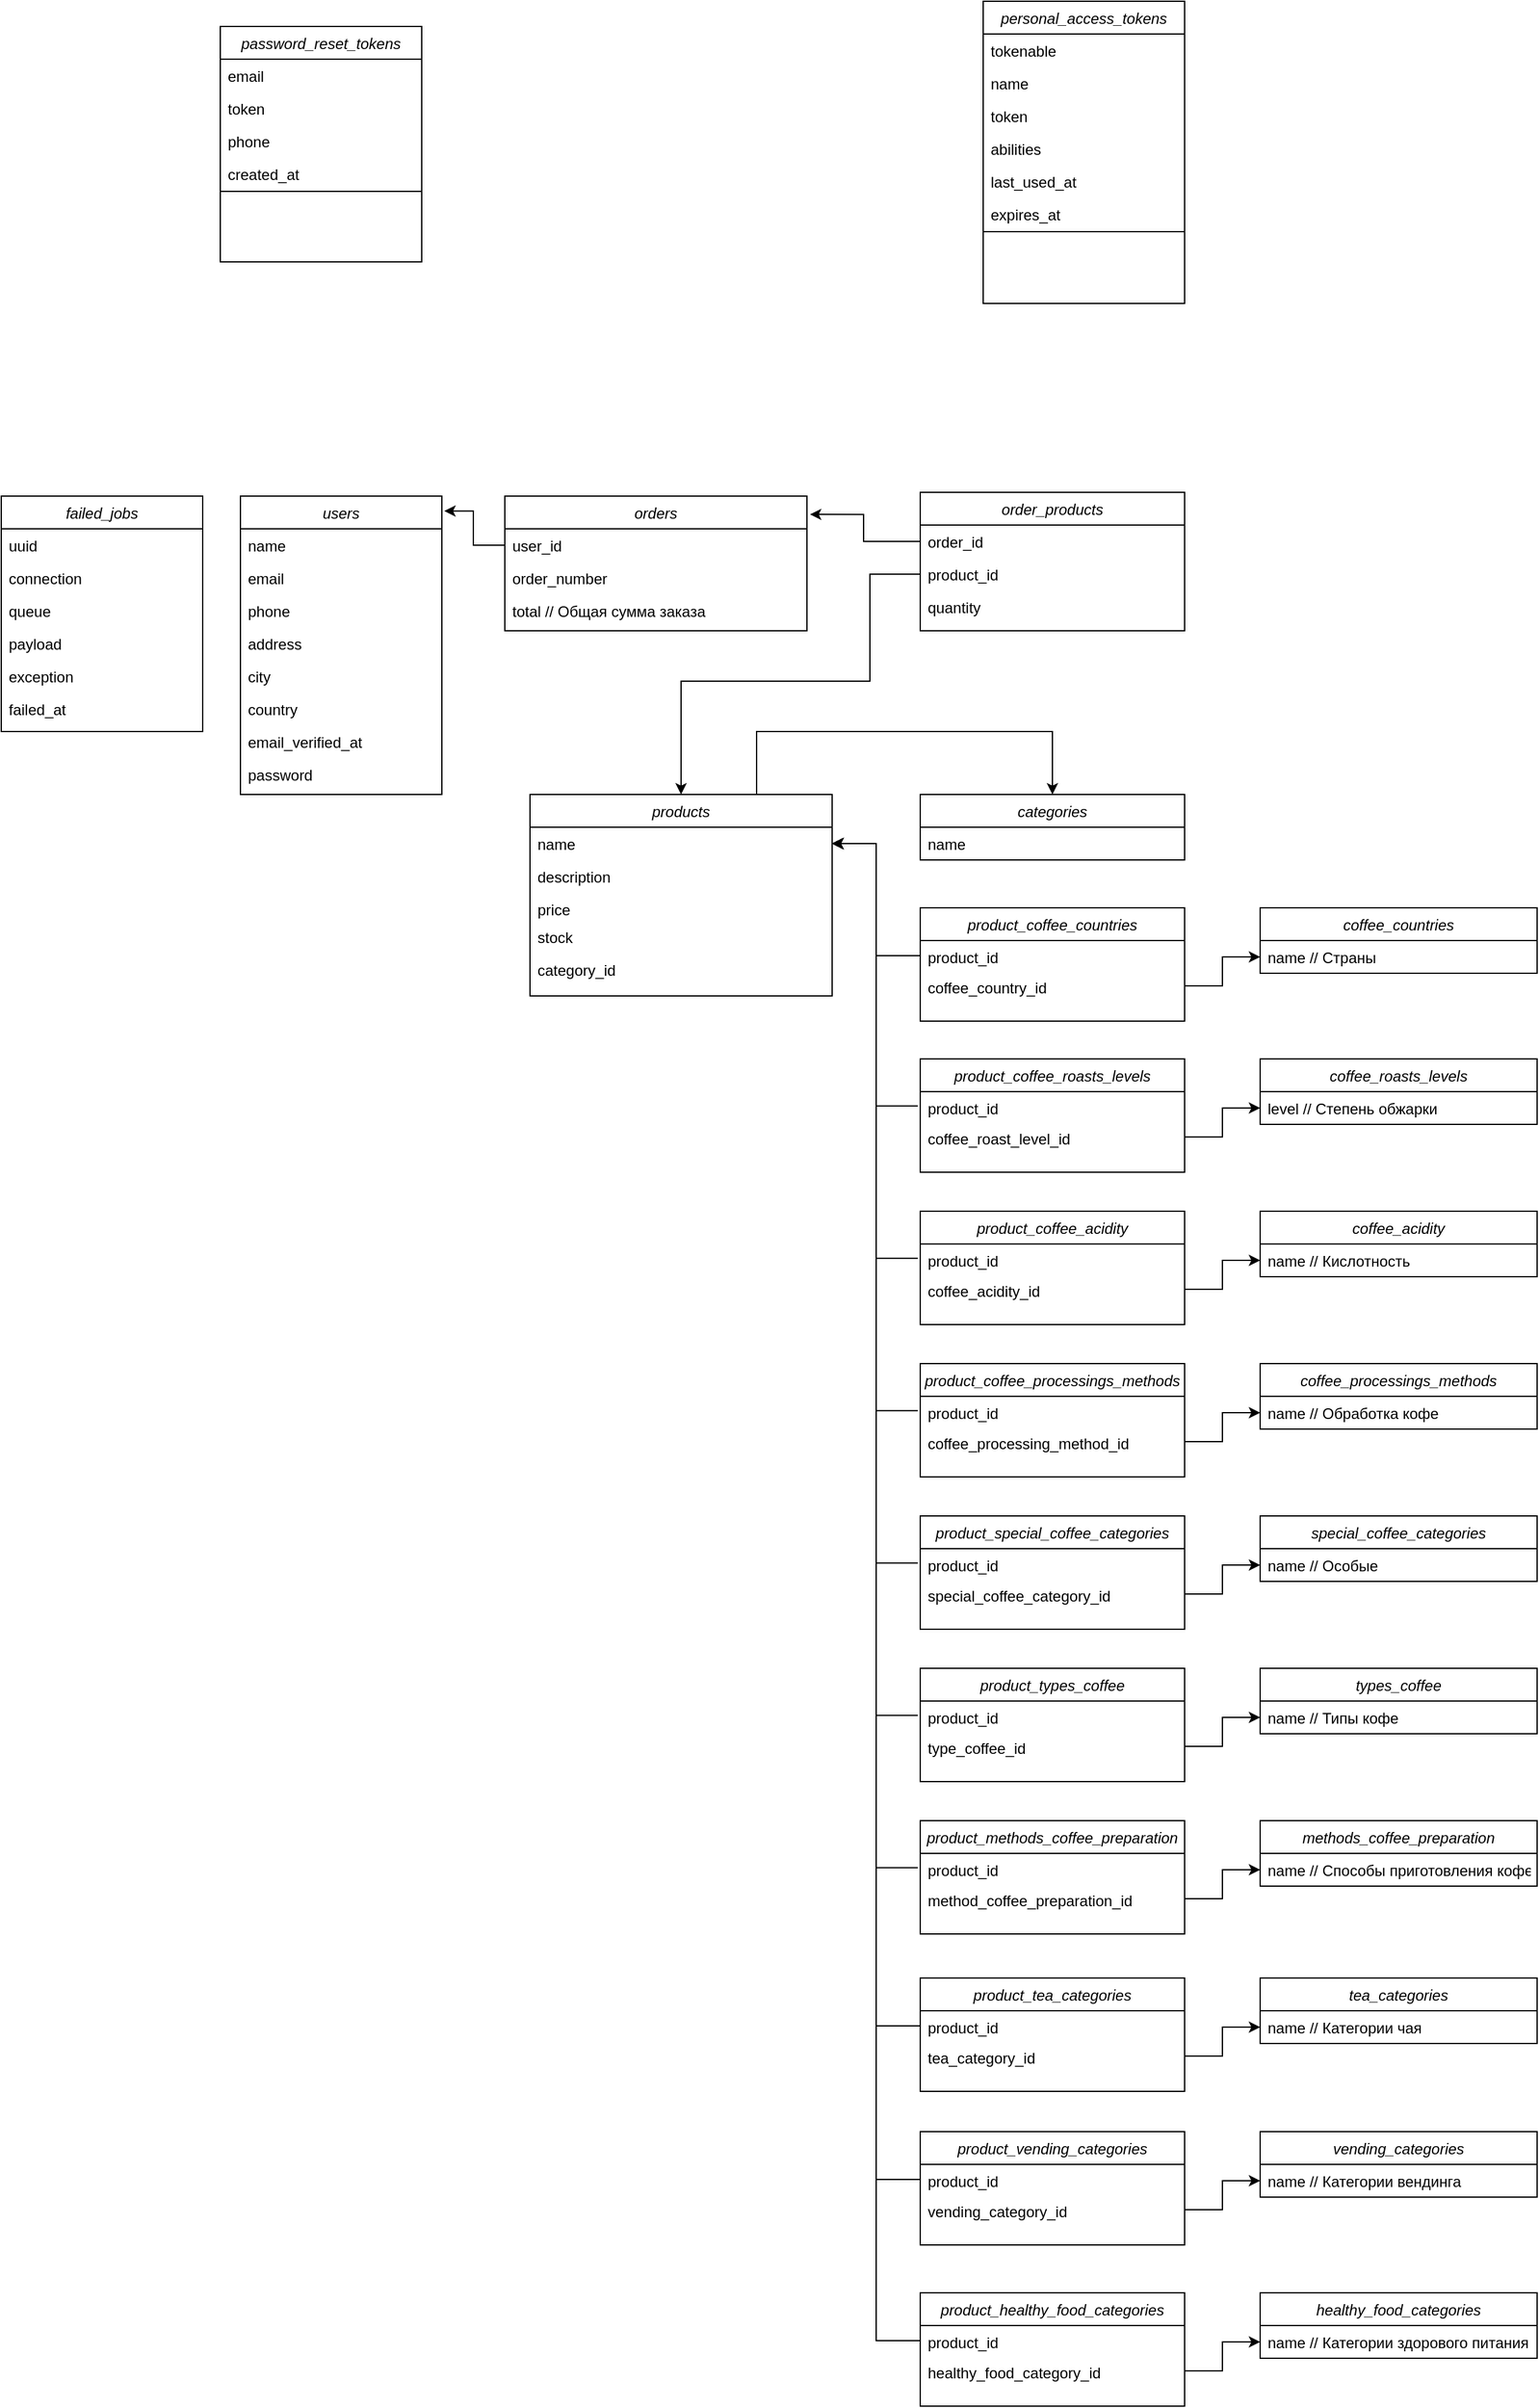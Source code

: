 <mxfile>
    <diagram id="C5RBs43oDa-KdzZeNtuy" name="Page-1">
        <mxGraphModel dx="819" dy="871" grid="1" gridSize="10" guides="1" tooltips="1" connect="1" arrows="1" fold="1" page="0" pageScale="1" pageWidth="827" pageHeight="1169" background="none" math="0" shadow="0">
            <root>
                <mxCell id="WIyWlLk6GJQsqaUBKTNV-0"/>
                <mxCell id="WIyWlLk6GJQsqaUBKTNV-1" parent="WIyWlLk6GJQsqaUBKTNV-0"/>
                <mxCell id="zkfFHV4jXpPFQw0GAbJ--0" value="users" style="swimlane;fontStyle=2;align=center;verticalAlign=top;childLayout=stackLayout;horizontal=1;startSize=26;horizontalStack=0;resizeParent=1;resizeLast=0;collapsible=1;marginBottom=0;rounded=0;shadow=0;strokeWidth=1;" parent="WIyWlLk6GJQsqaUBKTNV-1" vertex="1">
                    <mxGeometry x="270" y="133" width="160" height="237" as="geometry">
                        <mxRectangle x="230" y="140" width="160" height="26" as="alternateBounds"/>
                    </mxGeometry>
                </mxCell>
                <mxCell id="106DD6qhET7uHcIZf7Y7-9" value="name" style="text;align=left;verticalAlign=top;spacingLeft=4;spacingRight=4;overflow=hidden;rotatable=0;points=[[0,0.5],[1,0.5]];portConstraint=eastwest;rounded=0;shadow=0;html=0;" parent="zkfFHV4jXpPFQw0GAbJ--0" vertex="1">
                    <mxGeometry y="26" width="160" height="26" as="geometry"/>
                </mxCell>
                <mxCell id="106DD6qhET7uHcIZf7Y7-10" value="email" style="text;align=left;verticalAlign=top;spacingLeft=4;spacingRight=4;overflow=hidden;rotatable=0;points=[[0,0.5],[1,0.5]];portConstraint=eastwest;rounded=0;shadow=0;html=0;" parent="zkfFHV4jXpPFQw0GAbJ--0" vertex="1">
                    <mxGeometry y="52" width="160" height="26" as="geometry"/>
                </mxCell>
                <mxCell id="106DD6qhET7uHcIZf7Y7-11" value="phone" style="text;align=left;verticalAlign=top;spacingLeft=4;spacingRight=4;overflow=hidden;rotatable=0;points=[[0,0.5],[1,0.5]];portConstraint=eastwest;rounded=0;shadow=0;html=0;" parent="zkfFHV4jXpPFQw0GAbJ--0" vertex="1">
                    <mxGeometry y="78" width="160" height="26" as="geometry"/>
                </mxCell>
                <mxCell id="106DD6qhET7uHcIZf7Y7-13" value="address" style="text;align=left;verticalAlign=top;spacingLeft=4;spacingRight=4;overflow=hidden;rotatable=0;points=[[0,0.5],[1,0.5]];portConstraint=eastwest;rounded=0;shadow=0;html=0;" parent="zkfFHV4jXpPFQw0GAbJ--0" vertex="1">
                    <mxGeometry y="104" width="160" height="26" as="geometry"/>
                </mxCell>
                <mxCell id="106DD6qhET7uHcIZf7Y7-14" value="city" style="text;align=left;verticalAlign=top;spacingLeft=4;spacingRight=4;overflow=hidden;rotatable=0;points=[[0,0.5],[1,0.5]];portConstraint=eastwest;rounded=0;shadow=0;html=0;" parent="zkfFHV4jXpPFQw0GAbJ--0" vertex="1">
                    <mxGeometry y="130" width="160" height="26" as="geometry"/>
                </mxCell>
                <mxCell id="106DD6qhET7uHcIZf7Y7-15" value="country" style="text;align=left;verticalAlign=top;spacingLeft=4;spacingRight=4;overflow=hidden;rotatable=0;points=[[0,0.5],[1,0.5]];portConstraint=eastwest;rounded=0;shadow=0;html=0;" parent="zkfFHV4jXpPFQw0GAbJ--0" vertex="1">
                    <mxGeometry y="156" width="160" height="26" as="geometry"/>
                </mxCell>
                <mxCell id="106DD6qhET7uHcIZf7Y7-16" value="email_verified_at" style="text;align=left;verticalAlign=top;spacingLeft=4;spacingRight=4;overflow=hidden;rotatable=0;points=[[0,0.5],[1,0.5]];portConstraint=eastwest;rounded=0;shadow=0;html=0;" parent="zkfFHV4jXpPFQw0GAbJ--0" vertex="1">
                    <mxGeometry y="182" width="160" height="26" as="geometry"/>
                </mxCell>
                <mxCell id="106DD6qhET7uHcIZf7Y7-18" value="password" style="text;align=left;verticalAlign=top;spacingLeft=4;spacingRight=4;overflow=hidden;rotatable=0;points=[[0,0.5],[1,0.5]];portConstraint=eastwest;rounded=0;shadow=0;html=0;" parent="zkfFHV4jXpPFQw0GAbJ--0" vertex="1">
                    <mxGeometry y="208" width="160" height="26" as="geometry"/>
                </mxCell>
                <mxCell id="106DD6qhET7uHcIZf7Y7-19" value="password_reset_tokens" style="swimlane;fontStyle=2;align=center;verticalAlign=top;childLayout=stackLayout;horizontal=1;startSize=26;horizontalStack=0;resizeParent=1;resizeLast=0;collapsible=1;marginBottom=0;rounded=0;shadow=0;strokeWidth=1;" parent="WIyWlLk6GJQsqaUBKTNV-1" vertex="1">
                    <mxGeometry x="254" y="-240" width="160" height="187" as="geometry">
                        <mxRectangle x="230" y="140" width="160" height="26" as="alternateBounds"/>
                    </mxGeometry>
                </mxCell>
                <mxCell id="106DD6qhET7uHcIZf7Y7-21" value="email" style="text;align=left;verticalAlign=top;spacingLeft=4;spacingRight=4;overflow=hidden;rotatable=0;points=[[0,0.5],[1,0.5]];portConstraint=eastwest;rounded=0;shadow=0;html=0;" parent="106DD6qhET7uHcIZf7Y7-19" vertex="1">
                    <mxGeometry y="26" width="160" height="26" as="geometry"/>
                </mxCell>
                <mxCell id="106DD6qhET7uHcIZf7Y7-22" value="token" style="text;align=left;verticalAlign=top;spacingLeft=4;spacingRight=4;overflow=hidden;rotatable=0;points=[[0,0.5],[1,0.5]];portConstraint=eastwest;rounded=0;shadow=0;html=0;" parent="106DD6qhET7uHcIZf7Y7-19" vertex="1">
                    <mxGeometry y="52" width="160" height="26" as="geometry"/>
                </mxCell>
                <mxCell id="106DD6qhET7uHcIZf7Y7-23" value="phone" style="text;align=left;verticalAlign=top;spacingLeft=4;spacingRight=4;overflow=hidden;rotatable=0;points=[[0,0.5],[1,0.5]];portConstraint=eastwest;rounded=0;shadow=0;html=0;" parent="106DD6qhET7uHcIZf7Y7-19" vertex="1">
                    <mxGeometry y="78" width="160" height="26" as="geometry"/>
                </mxCell>
                <mxCell id="106DD6qhET7uHcIZf7Y7-24" value="created_at" style="text;align=left;verticalAlign=top;spacingLeft=4;spacingRight=4;overflow=hidden;rotatable=0;points=[[0,0.5],[1,0.5]];portConstraint=eastwest;rounded=0;shadow=0;html=0;" parent="106DD6qhET7uHcIZf7Y7-19" vertex="1">
                    <mxGeometry y="104" width="160" height="26" as="geometry"/>
                </mxCell>
                <mxCell id="106DD6qhET7uHcIZf7Y7-29" value="" style="line;html=1;strokeWidth=1;align=left;verticalAlign=middle;spacingTop=-1;spacingLeft=3;spacingRight=3;rotatable=0;labelPosition=right;points=[];portConstraint=eastwest;" parent="106DD6qhET7uHcIZf7Y7-19" vertex="1">
                    <mxGeometry y="130" width="160" height="2" as="geometry"/>
                </mxCell>
                <mxCell id="106DD6qhET7uHcIZf7Y7-30" value="failed_jobs" style="swimlane;fontStyle=2;align=center;verticalAlign=top;childLayout=stackLayout;horizontal=1;startSize=26;horizontalStack=0;resizeParent=1;resizeLast=0;collapsible=1;marginBottom=0;rounded=0;shadow=0;strokeWidth=1;" parent="WIyWlLk6GJQsqaUBKTNV-1" vertex="1">
                    <mxGeometry x="80" y="133" width="160" height="187" as="geometry">
                        <mxRectangle x="230" y="140" width="160" height="26" as="alternateBounds"/>
                    </mxGeometry>
                </mxCell>
                <mxCell id="106DD6qhET7uHcIZf7Y7-32" value="uuid" style="text;align=left;verticalAlign=top;spacingLeft=4;spacingRight=4;overflow=hidden;rotatable=0;points=[[0,0.5],[1,0.5]];portConstraint=eastwest;rounded=0;shadow=0;html=0;" parent="106DD6qhET7uHcIZf7Y7-30" vertex="1">
                    <mxGeometry y="26" width="160" height="26" as="geometry"/>
                </mxCell>
                <mxCell id="106DD6qhET7uHcIZf7Y7-33" value="connection" style="text;align=left;verticalAlign=top;spacingLeft=4;spacingRight=4;overflow=hidden;rotatable=0;points=[[0,0.5],[1,0.5]];portConstraint=eastwest;rounded=0;shadow=0;html=0;" parent="106DD6qhET7uHcIZf7Y7-30" vertex="1">
                    <mxGeometry y="52" width="160" height="26" as="geometry"/>
                </mxCell>
                <mxCell id="106DD6qhET7uHcIZf7Y7-34" value="queue" style="text;align=left;verticalAlign=top;spacingLeft=4;spacingRight=4;overflow=hidden;rotatable=0;points=[[0,0.5],[1,0.5]];portConstraint=eastwest;rounded=0;shadow=0;html=0;" parent="106DD6qhET7uHcIZf7Y7-30" vertex="1">
                    <mxGeometry y="78" width="160" height="26" as="geometry"/>
                </mxCell>
                <mxCell id="106DD6qhET7uHcIZf7Y7-35" value="payload" style="text;align=left;verticalAlign=top;spacingLeft=4;spacingRight=4;overflow=hidden;rotatable=0;points=[[0,0.5],[1,0.5]];portConstraint=eastwest;rounded=0;shadow=0;html=0;" parent="106DD6qhET7uHcIZf7Y7-30" vertex="1">
                    <mxGeometry y="104" width="160" height="26" as="geometry"/>
                </mxCell>
                <mxCell id="106DD6qhET7uHcIZf7Y7-37" value="exception" style="text;align=left;verticalAlign=top;spacingLeft=4;spacingRight=4;overflow=hidden;rotatable=0;points=[[0,0.5],[1,0.5]];portConstraint=eastwest;rounded=0;shadow=0;html=0;" parent="106DD6qhET7uHcIZf7Y7-30" vertex="1">
                    <mxGeometry y="130" width="160" height="26" as="geometry"/>
                </mxCell>
                <mxCell id="106DD6qhET7uHcIZf7Y7-38" value="failed_at" style="text;align=left;verticalAlign=top;spacingLeft=4;spacingRight=4;overflow=hidden;rotatable=0;points=[[0,0.5],[1,0.5]];portConstraint=eastwest;rounded=0;shadow=0;html=0;" parent="106DD6qhET7uHcIZf7Y7-30" vertex="1">
                    <mxGeometry y="156" width="160" height="26" as="geometry"/>
                </mxCell>
                <mxCell id="wg9G6FFTfolQP3K50BLr-0" value="personal_access_tokens" style="swimlane;fontStyle=2;align=center;verticalAlign=top;childLayout=stackLayout;horizontal=1;startSize=26;horizontalStack=0;resizeParent=1;resizeLast=0;collapsible=1;marginBottom=0;rounded=0;shadow=0;strokeWidth=1;" parent="WIyWlLk6GJQsqaUBKTNV-1" vertex="1">
                    <mxGeometry x="860" y="-260" width="160" height="240" as="geometry">
                        <mxRectangle x="230" y="140" width="160" height="26" as="alternateBounds"/>
                    </mxGeometry>
                </mxCell>
                <mxCell id="wg9G6FFTfolQP3K50BLr-2" value="tokenable" style="text;align=left;verticalAlign=top;spacingLeft=4;spacingRight=4;overflow=hidden;rotatable=0;points=[[0,0.5],[1,0.5]];portConstraint=eastwest;rounded=0;shadow=0;html=0;" parent="wg9G6FFTfolQP3K50BLr-0" vertex="1">
                    <mxGeometry y="26" width="160" height="26" as="geometry"/>
                </mxCell>
                <mxCell id="wg9G6FFTfolQP3K50BLr-3" value="name" style="text;align=left;verticalAlign=top;spacingLeft=4;spacingRight=4;overflow=hidden;rotatable=0;points=[[0,0.5],[1,0.5]];portConstraint=eastwest;rounded=0;shadow=0;html=0;" parent="wg9G6FFTfolQP3K50BLr-0" vertex="1">
                    <mxGeometry y="52" width="160" height="26" as="geometry"/>
                </mxCell>
                <mxCell id="wg9G6FFTfolQP3K50BLr-4" value="token" style="text;align=left;verticalAlign=top;spacingLeft=4;spacingRight=4;overflow=hidden;rotatable=0;points=[[0,0.5],[1,0.5]];portConstraint=eastwest;rounded=0;shadow=0;html=0;" parent="wg9G6FFTfolQP3K50BLr-0" vertex="1">
                    <mxGeometry y="78" width="160" height="26" as="geometry"/>
                </mxCell>
                <mxCell id="wg9G6FFTfolQP3K50BLr-5" value="abilities" style="text;align=left;verticalAlign=top;spacingLeft=4;spacingRight=4;overflow=hidden;rotatable=0;points=[[0,0.5],[1,0.5]];portConstraint=eastwest;rounded=0;shadow=0;html=0;" parent="wg9G6FFTfolQP3K50BLr-0" vertex="1">
                    <mxGeometry y="104" width="160" height="26" as="geometry"/>
                </mxCell>
                <mxCell id="wg9G6FFTfolQP3K50BLr-6" value="last_used_at" style="text;align=left;verticalAlign=top;spacingLeft=4;spacingRight=4;overflow=hidden;rotatable=0;points=[[0,0.5],[1,0.5]];portConstraint=eastwest;rounded=0;shadow=0;html=0;" parent="wg9G6FFTfolQP3K50BLr-0" vertex="1">
                    <mxGeometry y="130" width="160" height="26" as="geometry"/>
                </mxCell>
                <mxCell id="wg9G6FFTfolQP3K50BLr-7" value="expires_at" style="text;align=left;verticalAlign=top;spacingLeft=4;spacingRight=4;overflow=hidden;rotatable=0;points=[[0,0.5],[1,0.5]];portConstraint=eastwest;rounded=0;shadow=0;html=0;" parent="wg9G6FFTfolQP3K50BLr-0" vertex="1">
                    <mxGeometry y="156" width="160" height="26" as="geometry"/>
                </mxCell>
                <mxCell id="wg9G6FFTfolQP3K50BLr-10" value="" style="line;html=1;strokeWidth=1;align=left;verticalAlign=middle;spacingTop=-1;spacingLeft=3;spacingRight=3;rotatable=0;labelPosition=right;points=[];portConstraint=eastwest;" parent="wg9G6FFTfolQP3K50BLr-0" vertex="1">
                    <mxGeometry y="182" width="160" height="2" as="geometry"/>
                </mxCell>
                <mxCell id="wg9G6FFTfolQP3K50BLr-11" value="categories" style="swimlane;fontStyle=2;align=center;verticalAlign=top;childLayout=stackLayout;horizontal=1;startSize=26;horizontalStack=0;resizeParent=1;resizeLast=0;collapsible=1;marginBottom=0;rounded=0;shadow=0;strokeWidth=1;" parent="WIyWlLk6GJQsqaUBKTNV-1" vertex="1">
                    <mxGeometry x="810" y="370" width="210" height="52" as="geometry">
                        <mxRectangle x="230" y="140" width="160" height="26" as="alternateBounds"/>
                    </mxGeometry>
                </mxCell>
                <mxCell id="wg9G6FFTfolQP3K50BLr-13" value="name" style="text;align=left;verticalAlign=top;spacingLeft=4;spacingRight=4;overflow=hidden;rotatable=0;points=[[0,0.5],[1,0.5]];portConstraint=eastwest;rounded=0;shadow=0;html=0;" parent="wg9G6FFTfolQP3K50BLr-11" vertex="1">
                    <mxGeometry y="26" width="210" height="26" as="geometry"/>
                </mxCell>
                <mxCell id="wg9G6FFTfolQP3K50BLr-27" style="edgeStyle=orthogonalEdgeStyle;rounded=0;orthogonalLoop=1;jettySize=auto;html=1;entryX=1.012;entryY=0.05;entryDx=0;entryDy=0;exitX=0;exitY=0.5;exitDx=0;exitDy=0;entryPerimeter=0;" parent="WIyWlLk6GJQsqaUBKTNV-1" source="wg9G6FFTfolQP3K50BLr-23" target="zkfFHV4jXpPFQw0GAbJ--0" edge="1">
                    <mxGeometry relative="1" as="geometry"/>
                </mxCell>
                <mxCell id="wg9G6FFTfolQP3K50BLr-22" value="orders" style="swimlane;fontStyle=2;align=center;verticalAlign=top;childLayout=stackLayout;horizontal=1;startSize=26;horizontalStack=0;resizeParent=1;resizeLast=0;collapsible=1;marginBottom=0;rounded=0;shadow=0;strokeWidth=1;" parent="WIyWlLk6GJQsqaUBKTNV-1" vertex="1">
                    <mxGeometry x="480" y="133" width="240" height="107" as="geometry">
                        <mxRectangle x="230" y="140" width="160" height="26" as="alternateBounds"/>
                    </mxGeometry>
                </mxCell>
                <mxCell id="wg9G6FFTfolQP3K50BLr-23" value="user_id" style="text;align=left;verticalAlign=top;spacingLeft=4;spacingRight=4;overflow=hidden;rotatable=0;points=[[0,0.5],[1,0.5]];portConstraint=eastwest;rounded=0;shadow=0;html=0;" parent="wg9G6FFTfolQP3K50BLr-22" vertex="1">
                    <mxGeometry y="26" width="240" height="26" as="geometry"/>
                </mxCell>
                <mxCell id="wg9G6FFTfolQP3K50BLr-25" value="order_number" style="text;align=left;verticalAlign=top;spacingLeft=4;spacingRight=4;overflow=hidden;rotatable=0;points=[[0,0.5],[1,0.5]];portConstraint=eastwest;rounded=0;shadow=0;html=0;" parent="wg9G6FFTfolQP3K50BLr-22" vertex="1">
                    <mxGeometry y="52" width="240" height="26" as="geometry"/>
                </mxCell>
                <mxCell id="wg9G6FFTfolQP3K50BLr-26" value="total // Общая сумма заказа" style="text;align=left;verticalAlign=top;spacingLeft=4;spacingRight=4;overflow=hidden;rotatable=0;points=[[0,0.5],[1,0.5]];portConstraint=eastwest;rounded=0;shadow=0;html=0;" parent="wg9G6FFTfolQP3K50BLr-22" vertex="1">
                    <mxGeometry y="78" width="240" height="26" as="geometry"/>
                </mxCell>
                <mxCell id="wg9G6FFTfolQP3K50BLr-28" value="products" style="swimlane;fontStyle=2;align=center;verticalAlign=top;childLayout=stackLayout;horizontal=1;startSize=26;horizontalStack=0;resizeParent=1;resizeLast=0;collapsible=1;marginBottom=0;rounded=0;shadow=0;strokeWidth=1;" parent="WIyWlLk6GJQsqaUBKTNV-1" vertex="1">
                    <mxGeometry x="500" y="370" width="240" height="160" as="geometry">
                        <mxRectangle x="230" y="140" width="160" height="26" as="alternateBounds"/>
                    </mxGeometry>
                </mxCell>
                <mxCell id="wg9G6FFTfolQP3K50BLr-29" value="name" style="text;align=left;verticalAlign=top;spacingLeft=4;spacingRight=4;overflow=hidden;rotatable=0;points=[[0,0.5],[1,0.5]];portConstraint=eastwest;rounded=0;shadow=0;html=0;" parent="wg9G6FFTfolQP3K50BLr-28" vertex="1">
                    <mxGeometry y="26" width="240" height="26" as="geometry"/>
                </mxCell>
                <mxCell id="wg9G6FFTfolQP3K50BLr-30" value="description" style="text;align=left;verticalAlign=top;spacingLeft=4;spacingRight=4;overflow=hidden;rotatable=0;points=[[0,0.5],[1,0.5]];portConstraint=eastwest;rounded=0;shadow=0;html=0;" parent="wg9G6FFTfolQP3K50BLr-28" vertex="1">
                    <mxGeometry y="52" width="240" height="26" as="geometry"/>
                </mxCell>
                <mxCell id="wg9G6FFTfolQP3K50BLr-31" value="price" style="text;align=left;verticalAlign=top;spacingLeft=4;spacingRight=4;overflow=hidden;rotatable=0;points=[[0,0.5],[1,0.5]];portConstraint=eastwest;rounded=0;shadow=0;html=0;" parent="wg9G6FFTfolQP3K50BLr-28" vertex="1">
                    <mxGeometry y="78" width="240" height="22" as="geometry"/>
                </mxCell>
                <mxCell id="BewzK_d4x9tdQ22kOOHd-0" value="stock" style="text;align=left;verticalAlign=top;spacingLeft=4;spacingRight=4;overflow=hidden;rotatable=0;points=[[0,0.5],[1,0.5]];portConstraint=eastwest;rounded=0;shadow=0;html=0;" parent="wg9G6FFTfolQP3K50BLr-28" vertex="1">
                    <mxGeometry y="100" width="240" height="26" as="geometry"/>
                </mxCell>
                <mxCell id="7mQMqeO1wJORLfvHVS_M-0" value="category_id" style="text;align=left;verticalAlign=top;spacingLeft=4;spacingRight=4;overflow=hidden;rotatable=0;points=[[0,0.5],[1,0.5]];portConstraint=eastwest;rounded=0;shadow=0;html=0;" parent="wg9G6FFTfolQP3K50BLr-28" vertex="1">
                    <mxGeometry y="126" width="240" height="26" as="geometry"/>
                </mxCell>
                <mxCell id="BewzK_d4x9tdQ22kOOHd-10" value="order_products" style="swimlane;fontStyle=2;align=center;verticalAlign=top;childLayout=stackLayout;horizontal=1;startSize=26;horizontalStack=0;resizeParent=1;resizeLast=0;collapsible=1;marginBottom=0;rounded=0;shadow=0;strokeWidth=1;" parent="WIyWlLk6GJQsqaUBKTNV-1" vertex="1">
                    <mxGeometry x="810" y="130" width="210" height="110" as="geometry">
                        <mxRectangle x="230" y="140" width="160" height="26" as="alternateBounds"/>
                    </mxGeometry>
                </mxCell>
                <mxCell id="BewzK_d4x9tdQ22kOOHd-11" value="order_id" style="text;align=left;verticalAlign=top;spacingLeft=4;spacingRight=4;overflow=hidden;rotatable=0;points=[[0,0.5],[1,0.5]];portConstraint=eastwest;rounded=0;shadow=0;html=0;" parent="BewzK_d4x9tdQ22kOOHd-10" vertex="1">
                    <mxGeometry y="26" width="210" height="26" as="geometry"/>
                </mxCell>
                <mxCell id="BewzK_d4x9tdQ22kOOHd-12" value="product_id" style="text;align=left;verticalAlign=top;spacingLeft=4;spacingRight=4;overflow=hidden;rotatable=0;points=[[0,0.5],[1,0.5]];portConstraint=eastwest;rounded=0;shadow=0;html=0;" parent="BewzK_d4x9tdQ22kOOHd-10" vertex="1">
                    <mxGeometry y="52" width="210" height="26" as="geometry"/>
                </mxCell>
                <mxCell id="BewzK_d4x9tdQ22kOOHd-13" value="quantity" style="text;align=left;verticalAlign=top;spacingLeft=4;spacingRight=4;overflow=hidden;rotatable=0;points=[[0,0.5],[1,0.5]];portConstraint=eastwest;rounded=0;shadow=0;html=0;" parent="BewzK_d4x9tdQ22kOOHd-10" vertex="1">
                    <mxGeometry y="78" width="210" height="22" as="geometry"/>
                </mxCell>
                <mxCell id="BewzK_d4x9tdQ22kOOHd-15" style="edgeStyle=orthogonalEdgeStyle;rounded=0;orthogonalLoop=1;jettySize=auto;html=1;entryX=1.01;entryY=0.136;entryDx=0;entryDy=0;entryPerimeter=0;" parent="WIyWlLk6GJQsqaUBKTNV-1" source="BewzK_d4x9tdQ22kOOHd-11" target="wg9G6FFTfolQP3K50BLr-22" edge="1">
                    <mxGeometry relative="1" as="geometry"/>
                </mxCell>
                <mxCell id="BewzK_d4x9tdQ22kOOHd-16" style="edgeStyle=orthogonalEdgeStyle;rounded=0;orthogonalLoop=1;jettySize=auto;html=1;entryX=0.5;entryY=0;entryDx=0;entryDy=0;exitX=0;exitY=0.5;exitDx=0;exitDy=0;" parent="WIyWlLk6GJQsqaUBKTNV-1" source="BewzK_d4x9tdQ22kOOHd-12" target="wg9G6FFTfolQP3K50BLr-28" edge="1">
                    <mxGeometry relative="1" as="geometry">
                        <mxPoint x="760" y="370" as="targetPoint"/>
                        <Array as="points">
                            <mxPoint x="770" y="195"/>
                            <mxPoint x="770" y="280"/>
                            <mxPoint x="620" y="280"/>
                        </Array>
                    </mxGeometry>
                </mxCell>
                <mxCell id="BewzK_d4x9tdQ22kOOHd-20" style="edgeStyle=orthogonalEdgeStyle;rounded=0;orthogonalLoop=1;jettySize=auto;html=1;entryX=0.5;entryY=0;entryDx=0;entryDy=0;exitX=0.75;exitY=0;exitDx=0;exitDy=0;" parent="WIyWlLk6GJQsqaUBKTNV-1" source="wg9G6FFTfolQP3K50BLr-28" target="wg9G6FFTfolQP3K50BLr-11" edge="1">
                    <mxGeometry relative="1" as="geometry">
                        <mxPoint x="750" y="400" as="targetPoint"/>
                        <mxPoint x="810" y="409" as="sourcePoint"/>
                        <Array as="points">
                            <mxPoint x="680" y="320"/>
                            <mxPoint x="915" y="320"/>
                        </Array>
                    </mxGeometry>
                </mxCell>
                <mxCell id="o1LklKGqzIJ2cZORGujc-0" value="coffee_countries" style="swimlane;fontStyle=2;align=center;verticalAlign=top;childLayout=stackLayout;horizontal=1;startSize=26;horizontalStack=0;resizeParent=1;resizeLast=0;collapsible=1;marginBottom=0;rounded=0;shadow=0;strokeWidth=1;" parent="WIyWlLk6GJQsqaUBKTNV-1" vertex="1">
                    <mxGeometry x="1080" y="460" width="220" height="52" as="geometry">
                        <mxRectangle x="230" y="140" width="160" height="26" as="alternateBounds"/>
                    </mxGeometry>
                </mxCell>
                <mxCell id="o1LklKGqzIJ2cZORGujc-1" value="name // Страны" style="text;align=left;verticalAlign=top;spacingLeft=4;spacingRight=4;overflow=hidden;rotatable=0;points=[[0,0.5],[1,0.5]];portConstraint=eastwest;rounded=0;shadow=0;html=0;" parent="o1LklKGqzIJ2cZORGujc-0" vertex="1">
                    <mxGeometry y="26" width="220" height="26" as="geometry"/>
                </mxCell>
                <mxCell id="o1LklKGqzIJ2cZORGujc-2" value="product_coffee_countries" style="swimlane;fontStyle=2;align=center;verticalAlign=top;childLayout=stackLayout;horizontal=1;startSize=26;horizontalStack=0;resizeParent=1;resizeLast=0;collapsible=1;marginBottom=0;rounded=0;shadow=0;strokeWidth=1;" parent="WIyWlLk6GJQsqaUBKTNV-1" vertex="1">
                    <mxGeometry x="810" y="460" width="210" height="90" as="geometry">
                        <mxRectangle x="230" y="140" width="160" height="26" as="alternateBounds"/>
                    </mxGeometry>
                </mxCell>
                <mxCell id="o1LklKGqzIJ2cZORGujc-3" value="product_id" style="text;align=left;verticalAlign=top;spacingLeft=4;spacingRight=4;overflow=hidden;rotatable=0;points=[[0,0.5],[1,0.5]];portConstraint=eastwest;rounded=0;shadow=0;html=0;" parent="o1LklKGqzIJ2cZORGujc-2" vertex="1">
                    <mxGeometry y="26" width="210" height="24" as="geometry"/>
                </mxCell>
                <mxCell id="o1LklKGqzIJ2cZORGujc-4" value="coffee_country_id" style="text;align=left;verticalAlign=top;spacingLeft=4;spacingRight=4;overflow=hidden;rotatable=0;points=[[0,0.5],[1,0.5]];portConstraint=eastwest;rounded=0;shadow=0;html=0;" parent="o1LklKGqzIJ2cZORGujc-2" vertex="1">
                    <mxGeometry y="50" width="210" height="24" as="geometry"/>
                </mxCell>
                <mxCell id="o1LklKGqzIJ2cZORGujc-6" style="edgeStyle=orthogonalEdgeStyle;rounded=0;orthogonalLoop=1;jettySize=auto;html=1;entryX=0;entryY=0.5;entryDx=0;entryDy=0;" parent="WIyWlLk6GJQsqaUBKTNV-1" source="o1LklKGqzIJ2cZORGujc-4" target="o1LklKGqzIJ2cZORGujc-1" edge="1">
                    <mxGeometry relative="1" as="geometry"/>
                </mxCell>
                <mxCell id="o1LklKGqzIJ2cZORGujc-7" style="edgeStyle=orthogonalEdgeStyle;rounded=0;orthogonalLoop=1;jettySize=auto;html=1;entryX=1;entryY=0.5;entryDx=0;entryDy=0;exitX=0;exitY=0.5;exitDx=0;exitDy=0;" parent="WIyWlLk6GJQsqaUBKTNV-1" source="o1LklKGqzIJ2cZORGujc-3" target="wg9G6FFTfolQP3K50BLr-29" edge="1">
                    <mxGeometry relative="1" as="geometry"/>
                </mxCell>
                <mxCell id="o1LklKGqzIJ2cZORGujc-8" value="tea_categories" style="swimlane;fontStyle=2;align=center;verticalAlign=top;childLayout=stackLayout;horizontal=1;startSize=26;horizontalStack=0;resizeParent=1;resizeLast=0;collapsible=1;marginBottom=0;rounded=0;shadow=0;strokeWidth=1;" parent="WIyWlLk6GJQsqaUBKTNV-1" vertex="1">
                    <mxGeometry x="1080" y="1310" width="220" height="52" as="geometry">
                        <mxRectangle x="230" y="140" width="160" height="26" as="alternateBounds"/>
                    </mxGeometry>
                </mxCell>
                <mxCell id="o1LklKGqzIJ2cZORGujc-9" value="name // Категории чая" style="text;align=left;verticalAlign=top;spacingLeft=4;spacingRight=4;overflow=hidden;rotatable=0;points=[[0,0.5],[1,0.5]];portConstraint=eastwest;rounded=0;shadow=0;html=0;" parent="o1LklKGqzIJ2cZORGujc-8" vertex="1">
                    <mxGeometry y="26" width="220" height="26" as="geometry"/>
                </mxCell>
                <mxCell id="o1LklKGqzIJ2cZORGujc-10" value="product_tea_categories" style="swimlane;fontStyle=2;align=center;verticalAlign=top;childLayout=stackLayout;horizontal=1;startSize=26;horizontalStack=0;resizeParent=1;resizeLast=0;collapsible=1;marginBottom=0;rounded=0;shadow=0;strokeWidth=1;" parent="WIyWlLk6GJQsqaUBKTNV-1" vertex="1">
                    <mxGeometry x="810" y="1310" width="210" height="90" as="geometry">
                        <mxRectangle x="230" y="140" width="160" height="26" as="alternateBounds"/>
                    </mxGeometry>
                </mxCell>
                <mxCell id="o1LklKGqzIJ2cZORGujc-11" value="product_id" style="text;align=left;verticalAlign=top;spacingLeft=4;spacingRight=4;overflow=hidden;rotatable=0;points=[[0,0.5],[1,0.5]];portConstraint=eastwest;rounded=0;shadow=0;html=0;" parent="o1LklKGqzIJ2cZORGujc-10" vertex="1">
                    <mxGeometry y="26" width="210" height="24" as="geometry"/>
                </mxCell>
                <mxCell id="o1LklKGqzIJ2cZORGujc-12" value="tea_category_id" style="text;align=left;verticalAlign=top;spacingLeft=4;spacingRight=4;overflow=hidden;rotatable=0;points=[[0,0.5],[1,0.5]];portConstraint=eastwest;rounded=0;shadow=0;html=0;" parent="o1LklKGqzIJ2cZORGujc-10" vertex="1">
                    <mxGeometry y="50" width="210" height="24" as="geometry"/>
                </mxCell>
                <mxCell id="o1LklKGqzIJ2cZORGujc-13" style="edgeStyle=orthogonalEdgeStyle;rounded=0;orthogonalLoop=1;jettySize=auto;html=1;" parent="WIyWlLk6GJQsqaUBKTNV-1" source="o1LklKGqzIJ2cZORGujc-12" target="o1LklKGqzIJ2cZORGujc-9" edge="1">
                    <mxGeometry relative="1" as="geometry"/>
                </mxCell>
                <mxCell id="o1LklKGqzIJ2cZORGujc-14" style="edgeStyle=orthogonalEdgeStyle;rounded=0;orthogonalLoop=1;jettySize=auto;html=1;entryX=1;entryY=0.5;entryDx=0;entryDy=0;" parent="WIyWlLk6GJQsqaUBKTNV-1" source="o1LklKGqzIJ2cZORGujc-11" target="wg9G6FFTfolQP3K50BLr-29" edge="1">
                    <mxGeometry relative="1" as="geometry"/>
                </mxCell>
                <mxCell id="o1LklKGqzIJ2cZORGujc-15" value="vending_categories" style="swimlane;fontStyle=2;align=center;verticalAlign=top;childLayout=stackLayout;horizontal=1;startSize=26;horizontalStack=0;resizeParent=1;resizeLast=0;collapsible=1;marginBottom=0;rounded=0;shadow=0;strokeWidth=1;" parent="WIyWlLk6GJQsqaUBKTNV-1" vertex="1">
                    <mxGeometry x="1080" y="1432" width="220" height="52" as="geometry">
                        <mxRectangle x="230" y="140" width="160" height="26" as="alternateBounds"/>
                    </mxGeometry>
                </mxCell>
                <mxCell id="o1LklKGqzIJ2cZORGujc-16" value="name // Категории вендинга" style="text;align=left;verticalAlign=top;spacingLeft=4;spacingRight=4;overflow=hidden;rotatable=0;points=[[0,0.5],[1,0.5]];portConstraint=eastwest;rounded=0;shadow=0;html=0;" parent="o1LklKGqzIJ2cZORGujc-15" vertex="1">
                    <mxGeometry y="26" width="220" height="26" as="geometry"/>
                </mxCell>
                <mxCell id="o1LklKGqzIJ2cZORGujc-17" value="product_vending_categories" style="swimlane;fontStyle=2;align=center;verticalAlign=top;childLayout=stackLayout;horizontal=1;startSize=26;horizontalStack=0;resizeParent=1;resizeLast=0;collapsible=1;marginBottom=0;rounded=0;shadow=0;strokeWidth=1;" parent="WIyWlLk6GJQsqaUBKTNV-1" vertex="1">
                    <mxGeometry x="810" y="1432" width="210" height="90" as="geometry">
                        <mxRectangle x="230" y="140" width="160" height="26" as="alternateBounds"/>
                    </mxGeometry>
                </mxCell>
                <mxCell id="o1LklKGqzIJ2cZORGujc-18" value="product_id" style="text;align=left;verticalAlign=top;spacingLeft=4;spacingRight=4;overflow=hidden;rotatable=0;points=[[0,0.5],[1,0.5]];portConstraint=eastwest;rounded=0;shadow=0;html=0;" parent="o1LklKGqzIJ2cZORGujc-17" vertex="1">
                    <mxGeometry y="26" width="210" height="24" as="geometry"/>
                </mxCell>
                <mxCell id="o1LklKGqzIJ2cZORGujc-19" value="vending_category_id" style="text;align=left;verticalAlign=top;spacingLeft=4;spacingRight=4;overflow=hidden;rotatable=0;points=[[0,0.5],[1,0.5]];portConstraint=eastwest;rounded=0;shadow=0;html=0;" parent="o1LklKGqzIJ2cZORGujc-17" vertex="1">
                    <mxGeometry y="50" width="210" height="24" as="geometry"/>
                </mxCell>
                <mxCell id="o1LklKGqzIJ2cZORGujc-20" style="edgeStyle=orthogonalEdgeStyle;rounded=0;orthogonalLoop=1;jettySize=auto;html=1;entryX=0;entryY=0.5;entryDx=0;entryDy=0;exitX=1;exitY=0.5;exitDx=0;exitDy=0;" parent="WIyWlLk6GJQsqaUBKTNV-1" source="o1LklKGqzIJ2cZORGujc-19" target="o1LklKGqzIJ2cZORGujc-16" edge="1">
                    <mxGeometry relative="1" as="geometry"/>
                </mxCell>
                <mxCell id="o1LklKGqzIJ2cZORGujc-21" style="edgeStyle=orthogonalEdgeStyle;rounded=0;orthogonalLoop=1;jettySize=auto;html=1;entryX=1;entryY=0.5;entryDx=0;entryDy=0;" parent="WIyWlLk6GJQsqaUBKTNV-1" source="o1LklKGqzIJ2cZORGujc-18" target="wg9G6FFTfolQP3K50BLr-29" edge="1">
                    <mxGeometry relative="1" as="geometry"/>
                </mxCell>
                <mxCell id="o1LklKGqzIJ2cZORGujc-22" value="healthy_food_categories" style="swimlane;fontStyle=2;align=center;verticalAlign=top;childLayout=stackLayout;horizontal=1;startSize=26;horizontalStack=0;resizeParent=1;resizeLast=0;collapsible=1;marginBottom=0;rounded=0;shadow=0;strokeWidth=1;" parent="WIyWlLk6GJQsqaUBKTNV-1" vertex="1">
                    <mxGeometry x="1080" y="1560" width="220" height="52" as="geometry">
                        <mxRectangle x="230" y="140" width="160" height="26" as="alternateBounds"/>
                    </mxGeometry>
                </mxCell>
                <mxCell id="o1LklKGqzIJ2cZORGujc-23" value="name // Категории здорового питания" style="text;align=left;verticalAlign=top;spacingLeft=4;spacingRight=4;overflow=hidden;rotatable=0;points=[[0,0.5],[1,0.5]];portConstraint=eastwest;rounded=0;shadow=0;html=0;" parent="o1LklKGqzIJ2cZORGujc-22" vertex="1">
                    <mxGeometry y="26" width="220" height="26" as="geometry"/>
                </mxCell>
                <mxCell id="o1LklKGqzIJ2cZORGujc-24" value="product_healthy_food_categories" style="swimlane;fontStyle=2;align=center;verticalAlign=top;childLayout=stackLayout;horizontal=1;startSize=26;horizontalStack=0;resizeParent=1;resizeLast=0;collapsible=1;marginBottom=0;rounded=0;shadow=0;strokeWidth=1;" parent="WIyWlLk6GJQsqaUBKTNV-1" vertex="1">
                    <mxGeometry x="810" y="1560" width="210" height="90" as="geometry">
                        <mxRectangle x="230" y="140" width="160" height="26" as="alternateBounds"/>
                    </mxGeometry>
                </mxCell>
                <mxCell id="o1LklKGqzIJ2cZORGujc-25" value="product_id" style="text;align=left;verticalAlign=top;spacingLeft=4;spacingRight=4;overflow=hidden;rotatable=0;points=[[0,0.5],[1,0.5]];portConstraint=eastwest;rounded=0;shadow=0;html=0;" parent="o1LklKGqzIJ2cZORGujc-24" vertex="1">
                    <mxGeometry y="26" width="210" height="24" as="geometry"/>
                </mxCell>
                <mxCell id="o1LklKGqzIJ2cZORGujc-26" value="healthy_food_category_id" style="text;align=left;verticalAlign=top;spacingLeft=4;spacingRight=4;overflow=hidden;rotatable=0;points=[[0,0.5],[1,0.5]];portConstraint=eastwest;rounded=0;shadow=0;html=0;" parent="o1LklKGqzIJ2cZORGujc-24" vertex="1">
                    <mxGeometry y="50" width="210" height="24" as="geometry"/>
                </mxCell>
                <mxCell id="o1LklKGqzIJ2cZORGujc-27" style="edgeStyle=orthogonalEdgeStyle;rounded=0;orthogonalLoop=1;jettySize=auto;html=1;entryX=0;entryY=0.5;entryDx=0;entryDy=0;" parent="WIyWlLk6GJQsqaUBKTNV-1" source="o1LklKGqzIJ2cZORGujc-26" target="o1LklKGqzIJ2cZORGujc-23" edge="1">
                    <mxGeometry relative="1" as="geometry"/>
                </mxCell>
                <mxCell id="o1LklKGqzIJ2cZORGujc-28" style="edgeStyle=orthogonalEdgeStyle;rounded=0;orthogonalLoop=1;jettySize=auto;html=1;entryX=1;entryY=0.5;entryDx=0;entryDy=0;" parent="WIyWlLk6GJQsqaUBKTNV-1" source="o1LklKGqzIJ2cZORGujc-25" target="wg9G6FFTfolQP3K50BLr-29" edge="1">
                    <mxGeometry relative="1" as="geometry"/>
                </mxCell>
                <mxCell id="5" value="сoffee_roasts_levels" style="swimlane;fontStyle=2;align=center;verticalAlign=top;childLayout=stackLayout;horizontal=1;startSize=26;horizontalStack=0;resizeParent=1;resizeLast=0;collapsible=1;marginBottom=0;rounded=0;shadow=0;strokeWidth=1;" parent="WIyWlLk6GJQsqaUBKTNV-1" vertex="1">
                    <mxGeometry x="1080" y="580" width="220" height="52" as="geometry">
                        <mxRectangle x="230" y="140" width="160" height="26" as="alternateBounds"/>
                    </mxGeometry>
                </mxCell>
                <mxCell id="6" value="level // Степень обжарки" style="text;align=left;verticalAlign=top;spacingLeft=4;spacingRight=4;overflow=hidden;rotatable=0;points=[[0,0.5],[1,0.5]];portConstraint=eastwest;rounded=0;shadow=0;html=0;" parent="5" vertex="1">
                    <mxGeometry y="26" width="220" height="26" as="geometry"/>
                </mxCell>
                <mxCell id="7" value="product_сoffee_roasts_levels" style="swimlane;fontStyle=2;align=center;verticalAlign=top;childLayout=stackLayout;horizontal=1;startSize=26;horizontalStack=0;resizeParent=1;resizeLast=0;collapsible=1;marginBottom=0;rounded=0;shadow=0;strokeWidth=1;" parent="WIyWlLk6GJQsqaUBKTNV-1" vertex="1">
                    <mxGeometry x="810" y="580" width="210" height="90" as="geometry">
                        <mxRectangle x="230" y="140" width="160" height="26" as="alternateBounds"/>
                    </mxGeometry>
                </mxCell>
                <mxCell id="8" value="product_id" style="text;align=left;verticalAlign=top;spacingLeft=4;spacingRight=4;overflow=hidden;rotatable=0;points=[[0,0.5],[1,0.5]];portConstraint=eastwest;rounded=0;shadow=0;html=0;" parent="7" vertex="1">
                    <mxGeometry y="26" width="210" height="24" as="geometry"/>
                </mxCell>
                <mxCell id="9" value="сoffee_roast_level_id" style="text;align=left;verticalAlign=top;spacingLeft=4;spacingRight=4;overflow=hidden;rotatable=0;points=[[0,0.5],[1,0.5]];portConstraint=eastwest;rounded=0;shadow=0;html=0;" parent="7" vertex="1">
                    <mxGeometry y="50" width="210" height="24" as="geometry"/>
                </mxCell>
                <mxCell id="10" style="edgeStyle=orthogonalEdgeStyle;rounded=0;orthogonalLoop=1;jettySize=auto;html=1;entryX=0;entryY=0.5;entryDx=0;entryDy=0;" parent="WIyWlLk6GJQsqaUBKTNV-1" source="9" target="6" edge="1">
                    <mxGeometry relative="1" as="geometry"/>
                </mxCell>
                <mxCell id="18" style="edgeStyle=elbowEdgeStyle;html=1;strokeColor=default;exitX=-0.009;exitY=0.472;exitDx=0;exitDy=0;exitPerimeter=0;rounded=0;entryX=1;entryY=0.5;entryDx=0;entryDy=0;" parent="WIyWlLk6GJQsqaUBKTNV-1" source="8" target="wg9G6FFTfolQP3K50BLr-29" edge="1">
                    <mxGeometry relative="1" as="geometry">
                        <mxPoint x="780" y="580" as="targetPoint"/>
                        <Array as="points">
                            <mxPoint x="775" y="510"/>
                        </Array>
                    </mxGeometry>
                </mxCell>
                <mxCell id="19" value="coffee_acidity" style="swimlane;fontStyle=2;align=center;verticalAlign=top;childLayout=stackLayout;horizontal=1;startSize=26;horizontalStack=0;resizeParent=1;resizeLast=0;collapsible=1;marginBottom=0;rounded=0;shadow=0;strokeWidth=1;" parent="WIyWlLk6GJQsqaUBKTNV-1" vertex="1">
                    <mxGeometry x="1080" y="701" width="220" height="52" as="geometry">
                        <mxRectangle x="230" y="140" width="160" height="26" as="alternateBounds"/>
                    </mxGeometry>
                </mxCell>
                <mxCell id="20" value="name // Кислотность" style="text;align=left;verticalAlign=top;spacingLeft=4;spacingRight=4;overflow=hidden;rotatable=0;points=[[0,0.5],[1,0.5]];portConstraint=eastwest;rounded=0;shadow=0;html=0;" parent="19" vertex="1">
                    <mxGeometry y="26" width="220" height="26" as="geometry"/>
                </mxCell>
                <mxCell id="21" value="product_coffee_acidity" style="swimlane;fontStyle=2;align=center;verticalAlign=top;childLayout=stackLayout;horizontal=1;startSize=26;horizontalStack=0;resizeParent=1;resizeLast=0;collapsible=1;marginBottom=0;rounded=0;shadow=0;strokeWidth=1;" parent="WIyWlLk6GJQsqaUBKTNV-1" vertex="1">
                    <mxGeometry x="810" y="701" width="210" height="90" as="geometry">
                        <mxRectangle x="230" y="140" width="160" height="26" as="alternateBounds"/>
                    </mxGeometry>
                </mxCell>
                <mxCell id="22" value="product_id" style="text;align=left;verticalAlign=top;spacingLeft=4;spacingRight=4;overflow=hidden;rotatable=0;points=[[0,0.5],[1,0.5]];portConstraint=eastwest;rounded=0;shadow=0;html=0;" parent="21" vertex="1">
                    <mxGeometry y="26" width="210" height="24" as="geometry"/>
                </mxCell>
                <mxCell id="23" value="coffee_acidity_id" style="text;align=left;verticalAlign=top;spacingLeft=4;spacingRight=4;overflow=hidden;rotatable=0;points=[[0,0.5],[1,0.5]];portConstraint=eastwest;rounded=0;shadow=0;html=0;" parent="21" vertex="1">
                    <mxGeometry y="50" width="210" height="24" as="geometry"/>
                </mxCell>
                <mxCell id="24" style="edgeStyle=orthogonalEdgeStyle;rounded=0;orthogonalLoop=1;jettySize=auto;html=1;entryX=0;entryY=0.5;entryDx=0;entryDy=0;" parent="WIyWlLk6GJQsqaUBKTNV-1" source="23" target="20" edge="1">
                    <mxGeometry relative="1" as="geometry"/>
                </mxCell>
                <mxCell id="25" style="edgeStyle=elbowEdgeStyle;html=1;strokeColor=default;exitX=-0.009;exitY=0.472;exitDx=0;exitDy=0;exitPerimeter=0;rounded=0;entryX=1;entryY=0.5;entryDx=0;entryDy=0;" parent="WIyWlLk6GJQsqaUBKTNV-1" source="22" target="wg9G6FFTfolQP3K50BLr-29" edge="1">
                    <mxGeometry relative="1" as="geometry">
                        <mxPoint x="740" y="530" as="targetPoint"/>
                        <Array as="points">
                            <mxPoint x="775" y="570"/>
                        </Array>
                    </mxGeometry>
                </mxCell>
                <mxCell id="26" value="сoffee_processings_methods" style="swimlane;fontStyle=2;align=center;verticalAlign=top;childLayout=stackLayout;horizontal=1;startSize=26;horizontalStack=0;resizeParent=1;resizeLast=0;collapsible=1;marginBottom=0;rounded=0;shadow=0;strokeWidth=1;" parent="WIyWlLk6GJQsqaUBKTNV-1" vertex="1">
                    <mxGeometry x="1080" y="822" width="220" height="52" as="geometry">
                        <mxRectangle x="230" y="140" width="160" height="26" as="alternateBounds"/>
                    </mxGeometry>
                </mxCell>
                <mxCell id="27" value="name // Обработка кофе" style="text;align=left;verticalAlign=top;spacingLeft=4;spacingRight=4;overflow=hidden;rotatable=0;points=[[0,0.5],[1,0.5]];portConstraint=eastwest;rounded=0;shadow=0;html=0;" parent="26" vertex="1">
                    <mxGeometry y="26" width="220" height="26" as="geometry"/>
                </mxCell>
                <mxCell id="28" value="product_сoffee_processings_methods" style="swimlane;fontStyle=2;align=center;verticalAlign=top;childLayout=stackLayout;horizontal=1;startSize=26;horizontalStack=0;resizeParent=1;resizeLast=0;collapsible=1;marginBottom=0;rounded=0;shadow=0;strokeWidth=1;" parent="WIyWlLk6GJQsqaUBKTNV-1" vertex="1">
                    <mxGeometry x="810" y="822" width="210" height="90" as="geometry">
                        <mxRectangle x="230" y="140" width="160" height="26" as="alternateBounds"/>
                    </mxGeometry>
                </mxCell>
                <mxCell id="29" value="product_id" style="text;align=left;verticalAlign=top;spacingLeft=4;spacingRight=4;overflow=hidden;rotatable=0;points=[[0,0.5],[1,0.5]];portConstraint=eastwest;rounded=0;shadow=0;html=0;" parent="28" vertex="1">
                    <mxGeometry y="26" width="210" height="24" as="geometry"/>
                </mxCell>
                <mxCell id="30" value="сoffee_processing_method_id" style="text;align=left;verticalAlign=top;spacingLeft=4;spacingRight=4;overflow=hidden;rotatable=0;points=[[0,0.5],[1,0.5]];portConstraint=eastwest;rounded=0;shadow=0;html=0;" parent="28" vertex="1">
                    <mxGeometry y="50" width="210" height="24" as="geometry"/>
                </mxCell>
                <mxCell id="31" style="edgeStyle=orthogonalEdgeStyle;rounded=0;orthogonalLoop=1;jettySize=auto;html=1;entryX=0;entryY=0.5;entryDx=0;entryDy=0;" parent="WIyWlLk6GJQsqaUBKTNV-1" source="30" target="27" edge="1">
                    <mxGeometry relative="1" as="geometry">
                        <Array as="points">
                            <mxPoint x="1050" y="884"/>
                            <mxPoint x="1050" y="861"/>
                        </Array>
                    </mxGeometry>
                </mxCell>
                <mxCell id="32" style="edgeStyle=elbowEdgeStyle;html=1;strokeColor=default;exitX=-0.009;exitY=0.472;exitDx=0;exitDy=0;exitPerimeter=0;rounded=0;entryX=1;entryY=0.5;entryDx=0;entryDy=0;" parent="WIyWlLk6GJQsqaUBKTNV-1" source="29" target="wg9G6FFTfolQP3K50BLr-29" edge="1">
                    <mxGeometry relative="1" as="geometry">
                        <mxPoint x="740" y="530" as="targetPoint"/>
                        <Array as="points">
                            <mxPoint x="775" y="691"/>
                        </Array>
                    </mxGeometry>
                </mxCell>
                <mxCell id="33" value="special_coffee_categories" style="swimlane;fontStyle=2;align=center;verticalAlign=top;childLayout=stackLayout;horizontal=1;startSize=26;horizontalStack=0;resizeParent=1;resizeLast=0;collapsible=1;marginBottom=0;rounded=0;shadow=0;strokeWidth=1;" parent="WIyWlLk6GJQsqaUBKTNV-1" vertex="1">
                    <mxGeometry x="1080" y="943" width="220" height="52" as="geometry">
                        <mxRectangle x="230" y="140" width="160" height="26" as="alternateBounds"/>
                    </mxGeometry>
                </mxCell>
                <mxCell id="34" value="name // Особые" style="text;align=left;verticalAlign=top;spacingLeft=4;spacingRight=4;overflow=hidden;rotatable=0;points=[[0,0.5],[1,0.5]];portConstraint=eastwest;rounded=0;shadow=0;html=0;" parent="33" vertex="1">
                    <mxGeometry y="26" width="220" height="26" as="geometry"/>
                </mxCell>
                <mxCell id="35" value="product_special_coffee_categories" style="swimlane;fontStyle=2;align=center;verticalAlign=top;childLayout=stackLayout;horizontal=1;startSize=26;horizontalStack=0;resizeParent=1;resizeLast=0;collapsible=1;marginBottom=0;rounded=0;shadow=0;strokeWidth=1;" parent="WIyWlLk6GJQsqaUBKTNV-1" vertex="1">
                    <mxGeometry x="810" y="943" width="210" height="90" as="geometry">
                        <mxRectangle x="230" y="140" width="160" height="26" as="alternateBounds"/>
                    </mxGeometry>
                </mxCell>
                <mxCell id="36" value="product_id" style="text;align=left;verticalAlign=top;spacingLeft=4;spacingRight=4;overflow=hidden;rotatable=0;points=[[0,0.5],[1,0.5]];portConstraint=eastwest;rounded=0;shadow=0;html=0;" parent="35" vertex="1">
                    <mxGeometry y="26" width="210" height="24" as="geometry"/>
                </mxCell>
                <mxCell id="37" value="special_coffee_category_id" style="text;align=left;verticalAlign=top;spacingLeft=4;spacingRight=4;overflow=hidden;rotatable=0;points=[[0,0.5],[1,0.5]];portConstraint=eastwest;rounded=0;shadow=0;html=0;" parent="35" vertex="1">
                    <mxGeometry y="50" width="210" height="24" as="geometry"/>
                </mxCell>
                <mxCell id="38" style="edgeStyle=orthogonalEdgeStyle;rounded=0;orthogonalLoop=1;jettySize=auto;html=1;entryX=0;entryY=0.5;entryDx=0;entryDy=0;" parent="WIyWlLk6GJQsqaUBKTNV-1" source="37" target="34" edge="1">
                    <mxGeometry relative="1" as="geometry">
                        <Array as="points">
                            <mxPoint x="1050" y="1005"/>
                            <mxPoint x="1050" y="982"/>
                        </Array>
                    </mxGeometry>
                </mxCell>
                <mxCell id="39" style="edgeStyle=elbowEdgeStyle;html=1;strokeColor=default;exitX=-0.009;exitY=0.472;exitDx=0;exitDy=0;exitPerimeter=0;rounded=0;entryX=1;entryY=0.5;entryDx=0;entryDy=0;" parent="WIyWlLk6GJQsqaUBKTNV-1" source="36" target="wg9G6FFTfolQP3K50BLr-29" edge="1">
                    <mxGeometry relative="1" as="geometry">
                        <mxPoint x="740" y="530" as="targetPoint"/>
                        <Array as="points">
                            <mxPoint x="775" y="812"/>
                        </Array>
                    </mxGeometry>
                </mxCell>
                <mxCell id="40" value="types_coffee" style="swimlane;fontStyle=2;align=center;verticalAlign=top;childLayout=stackLayout;horizontal=1;startSize=26;horizontalStack=0;resizeParent=1;resizeLast=0;collapsible=1;marginBottom=0;rounded=0;shadow=0;strokeWidth=1;" parent="WIyWlLk6GJQsqaUBKTNV-1" vertex="1">
                    <mxGeometry x="1080" y="1064" width="220" height="52" as="geometry">
                        <mxRectangle x="230" y="140" width="160" height="26" as="alternateBounds"/>
                    </mxGeometry>
                </mxCell>
                <mxCell id="41" value="name // Типы кофе" style="text;align=left;verticalAlign=top;spacingLeft=4;spacingRight=4;overflow=hidden;rotatable=0;points=[[0,0.5],[1,0.5]];portConstraint=eastwest;rounded=0;shadow=0;html=0;" parent="40" vertex="1">
                    <mxGeometry y="26" width="220" height="26" as="geometry"/>
                </mxCell>
                <mxCell id="42" value="product_types_coffee" style="swimlane;fontStyle=2;align=center;verticalAlign=top;childLayout=stackLayout;horizontal=1;startSize=26;horizontalStack=0;resizeParent=1;resizeLast=0;collapsible=1;marginBottom=0;rounded=0;shadow=0;strokeWidth=1;" parent="WIyWlLk6GJQsqaUBKTNV-1" vertex="1">
                    <mxGeometry x="810" y="1064" width="210" height="90" as="geometry">
                        <mxRectangle x="230" y="140" width="160" height="26" as="alternateBounds"/>
                    </mxGeometry>
                </mxCell>
                <mxCell id="43" value="product_id" style="text;align=left;verticalAlign=top;spacingLeft=4;spacingRight=4;overflow=hidden;rotatable=0;points=[[0,0.5],[1,0.5]];portConstraint=eastwest;rounded=0;shadow=0;html=0;" parent="42" vertex="1">
                    <mxGeometry y="26" width="210" height="24" as="geometry"/>
                </mxCell>
                <mxCell id="44" value="type_coffee_id" style="text;align=left;verticalAlign=top;spacingLeft=4;spacingRight=4;overflow=hidden;rotatable=0;points=[[0,0.5],[1,0.5]];portConstraint=eastwest;rounded=0;shadow=0;html=0;" parent="42" vertex="1">
                    <mxGeometry y="50" width="210" height="24" as="geometry"/>
                </mxCell>
                <mxCell id="45" style="edgeStyle=orthogonalEdgeStyle;rounded=0;orthogonalLoop=1;jettySize=auto;html=1;entryX=0;entryY=0.5;entryDx=0;entryDy=0;" parent="WIyWlLk6GJQsqaUBKTNV-1" source="44" target="41" edge="1">
                    <mxGeometry relative="1" as="geometry">
                        <Array as="points">
                            <mxPoint x="1050" y="1126"/>
                            <mxPoint x="1050" y="1103"/>
                        </Array>
                    </mxGeometry>
                </mxCell>
                <mxCell id="46" style="edgeStyle=elbowEdgeStyle;html=1;strokeColor=default;exitX=-0.009;exitY=0.472;exitDx=0;exitDy=0;exitPerimeter=0;rounded=0;entryX=1;entryY=0.5;entryDx=0;entryDy=0;" parent="WIyWlLk6GJQsqaUBKTNV-1" source="43" target="wg9G6FFTfolQP3K50BLr-29" edge="1">
                    <mxGeometry relative="1" as="geometry">
                        <mxPoint x="740" y="530" as="targetPoint"/>
                        <Array as="points">
                            <mxPoint x="775" y="933"/>
                        </Array>
                    </mxGeometry>
                </mxCell>
                <mxCell id="48" value="methods_coffee_preparation" style="swimlane;fontStyle=2;align=center;verticalAlign=top;childLayout=stackLayout;horizontal=1;startSize=26;horizontalStack=0;resizeParent=1;resizeLast=0;collapsible=1;marginBottom=0;rounded=0;shadow=0;strokeWidth=1;" parent="WIyWlLk6GJQsqaUBKTNV-1" vertex="1">
                    <mxGeometry x="1080" y="1185" width="220" height="52" as="geometry">
                        <mxRectangle x="230" y="140" width="160" height="26" as="alternateBounds"/>
                    </mxGeometry>
                </mxCell>
                <mxCell id="49" value="name // Способы приготовления кофе" style="text;align=left;verticalAlign=top;spacingLeft=4;spacingRight=4;overflow=hidden;rotatable=0;points=[[0,0.5],[1,0.5]];portConstraint=eastwest;rounded=0;shadow=0;html=0;" parent="48" vertex="1">
                    <mxGeometry y="26" width="220" height="26" as="geometry"/>
                </mxCell>
                <mxCell id="50" value="product_methods_coffee_preparation" style="swimlane;fontStyle=2;align=center;verticalAlign=top;childLayout=stackLayout;horizontal=1;startSize=26;horizontalStack=0;resizeParent=1;resizeLast=0;collapsible=1;marginBottom=0;rounded=0;shadow=0;strokeWidth=1;" parent="WIyWlLk6GJQsqaUBKTNV-1" vertex="1">
                    <mxGeometry x="810" y="1185" width="210" height="90" as="geometry">
                        <mxRectangle x="230" y="140" width="160" height="26" as="alternateBounds"/>
                    </mxGeometry>
                </mxCell>
                <mxCell id="51" value="product_id" style="text;align=left;verticalAlign=top;spacingLeft=4;spacingRight=4;overflow=hidden;rotatable=0;points=[[0,0.5],[1,0.5]];portConstraint=eastwest;rounded=0;shadow=0;html=0;" parent="50" vertex="1">
                    <mxGeometry y="26" width="210" height="24" as="geometry"/>
                </mxCell>
                <mxCell id="52" value="method_coffee_preparation_id" style="text;align=left;verticalAlign=top;spacingLeft=4;spacingRight=4;overflow=hidden;rotatable=0;points=[[0,0.5],[1,0.5]];portConstraint=eastwest;rounded=0;shadow=0;html=0;" parent="50" vertex="1">
                    <mxGeometry y="50" width="210" height="24" as="geometry"/>
                </mxCell>
                <mxCell id="53" style="edgeStyle=orthogonalEdgeStyle;rounded=0;orthogonalLoop=1;jettySize=auto;html=1;entryX=0;entryY=0.5;entryDx=0;entryDy=0;" parent="WIyWlLk6GJQsqaUBKTNV-1" source="52" target="49" edge="1">
                    <mxGeometry relative="1" as="geometry">
                        <Array as="points">
                            <mxPoint x="1050" y="1247"/>
                            <mxPoint x="1050" y="1224"/>
                        </Array>
                    </mxGeometry>
                </mxCell>
                <mxCell id="54" style="edgeStyle=elbowEdgeStyle;html=1;strokeColor=default;exitX=-0.009;exitY=0.472;exitDx=0;exitDy=0;exitPerimeter=0;rounded=0;entryX=1;entryY=0.5;entryDx=0;entryDy=0;" parent="WIyWlLk6GJQsqaUBKTNV-1" source="51" target="wg9G6FFTfolQP3K50BLr-29" edge="1">
                    <mxGeometry relative="1" as="geometry">
                        <mxPoint x="740" y="530" as="targetPoint"/>
                        <Array as="points">
                            <mxPoint x="775" y="1054"/>
                        </Array>
                    </mxGeometry>
                </mxCell>
            </root>
        </mxGraphModel>
    </diagram>
</mxfile>